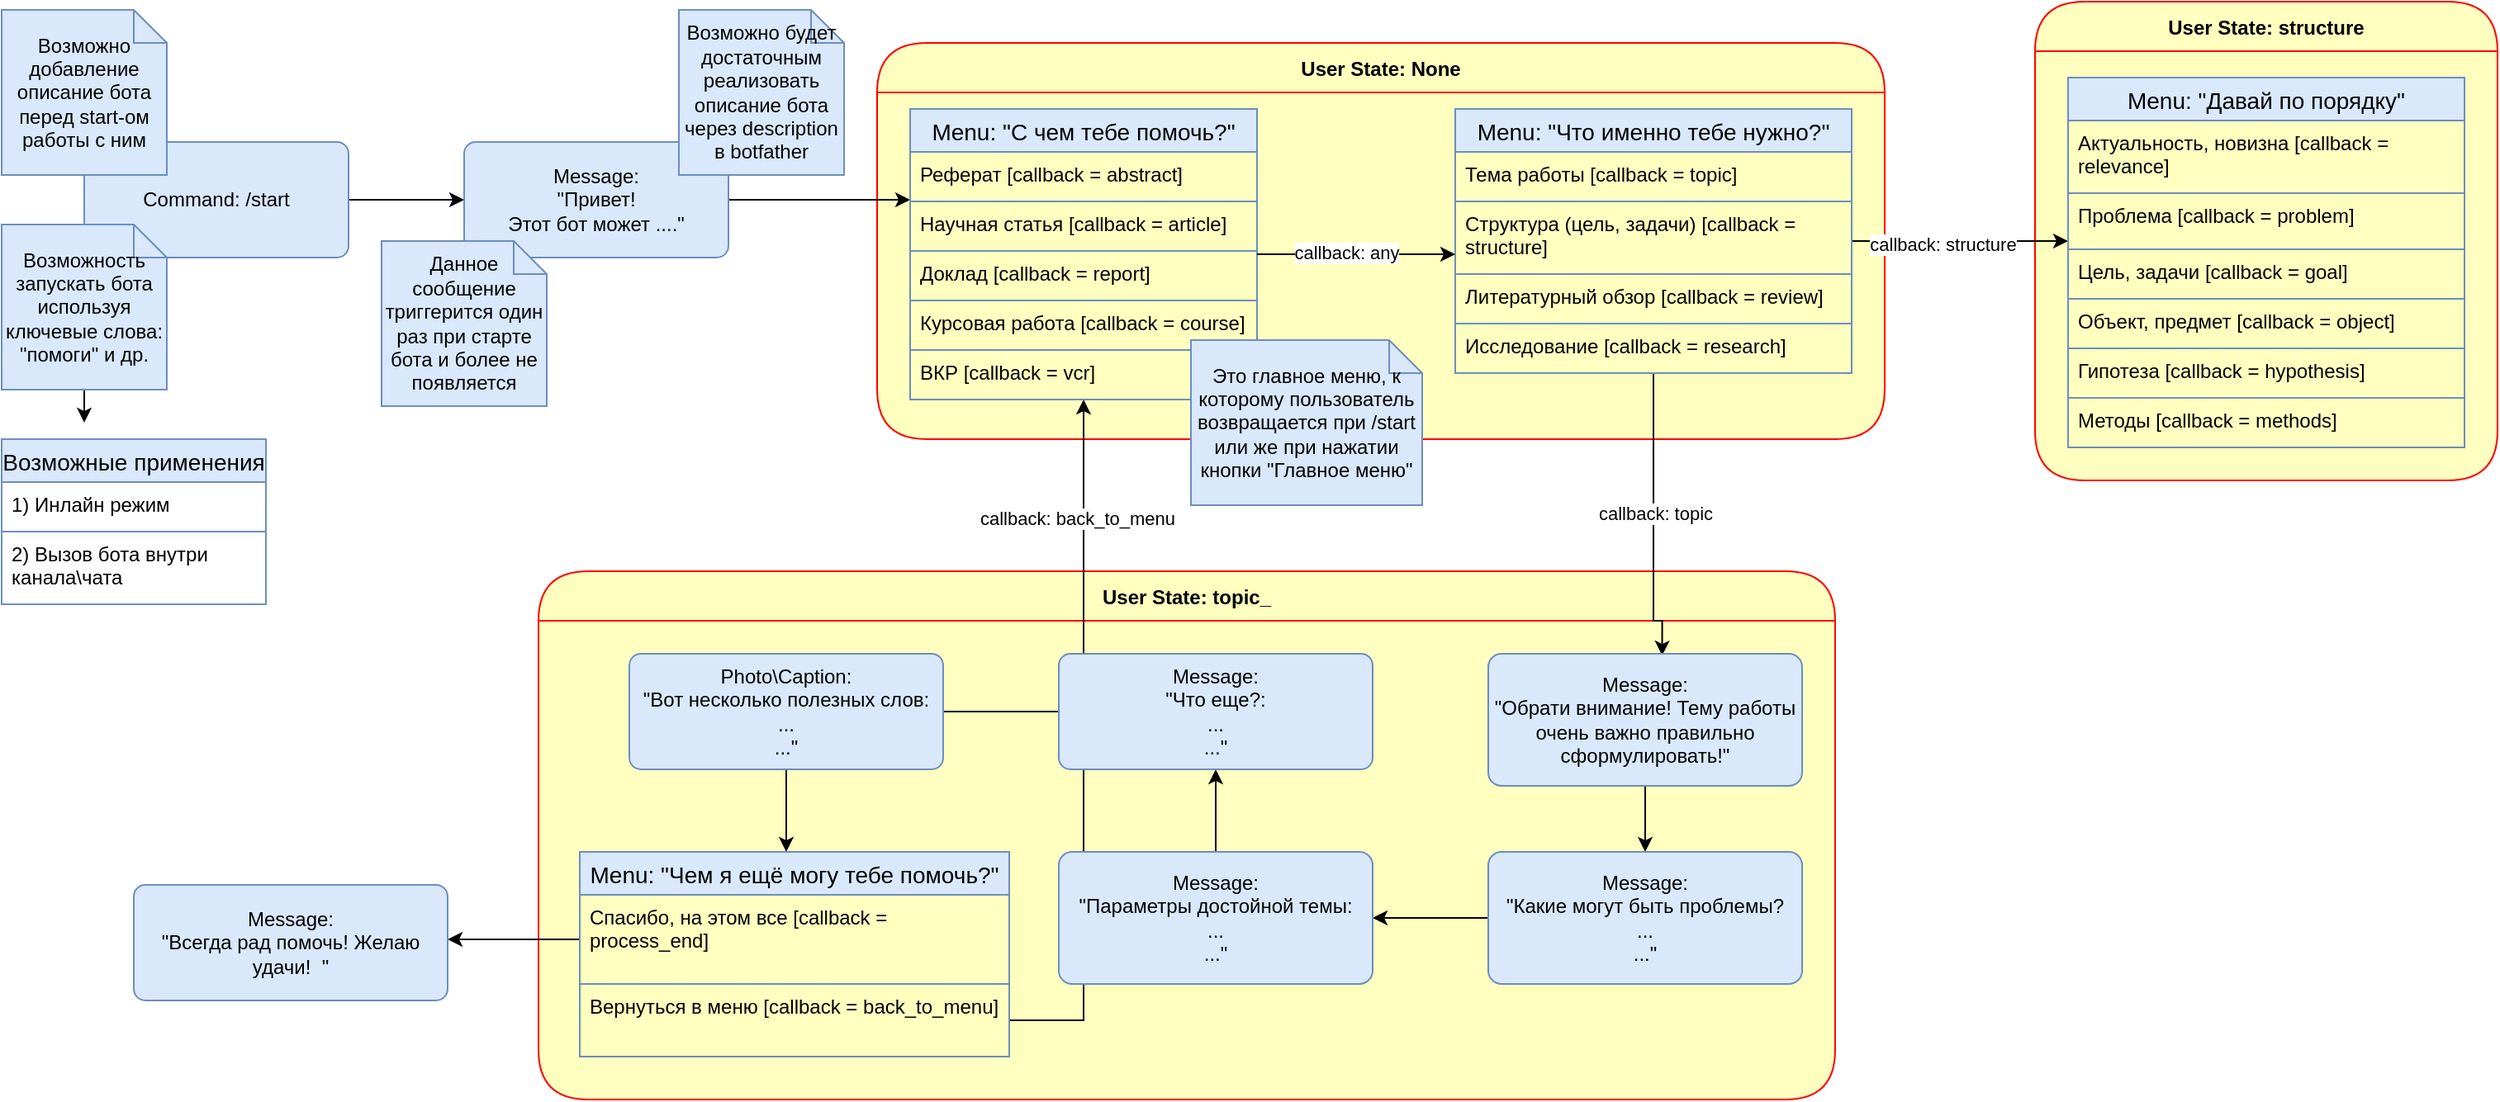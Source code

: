 <mxfile version="22.1.11" type="github">
  <diagram name="Страница — 1" id="bBnwiWEpFWaJWLRflJb5">
    <mxGraphModel dx="878" dy="538" grid="1" gridSize="10" guides="1" tooltips="1" connect="1" arrows="1" fold="1" page="1" pageScale="1" pageWidth="827" pageHeight="1169" math="0" shadow="0">
      <root>
        <mxCell id="0" />
        <mxCell id="1" parent="0" />
        <mxCell id="bCp8vL0oqEaVXwoQY5vh-76" value="User State: topic_" style="swimlane;fontStyle=1;align=center;verticalAlign=middle;childLayout=stackLayout;horizontal=1;startSize=30;horizontalStack=0;resizeParent=0;resizeLast=1;container=0;fontColor=#000000;collapsible=0;rounded=1;arcSize=50;strokeColor=#ff0000;fillColor=#ffffc0;swimlaneFillColor=#ffffc0;dropTarget=0;" vertex="1" parent="1">
          <mxGeometry x="335" y="420" width="785" height="320" as="geometry" />
        </mxCell>
        <mxCell id="bCp8vL0oqEaVXwoQY5vh-16" value="User State: None" style="swimlane;fontStyle=1;align=center;verticalAlign=middle;childLayout=stackLayout;horizontal=1;startSize=30;horizontalStack=0;resizeParent=0;resizeLast=1;container=0;fontColor=#000000;collapsible=0;rounded=1;arcSize=50;strokeColor=#ff0000;fillColor=#ffffc0;swimlaneFillColor=#ffffc0;dropTarget=0;" vertex="1" parent="1">
          <mxGeometry x="540" y="100" width="610" height="240" as="geometry" />
        </mxCell>
        <mxCell id="bCp8vL0oqEaVXwoQY5vh-72" style="edgeStyle=orthogonalEdgeStyle;rounded=0;orthogonalLoop=1;jettySize=auto;html=1;" edge="1" parent="1" source="bCp8vL0oqEaVXwoQY5vh-69" target="bCp8vL0oqEaVXwoQY5vh-6">
          <mxGeometry relative="1" as="geometry" />
        </mxCell>
        <mxCell id="bCp8vL0oqEaVXwoQY5vh-73" value="callback: back_to_menu&lt;br&gt;" style="edgeLabel;html=1;align=center;verticalAlign=middle;resizable=0;points=[];" vertex="1" connectable="0" parent="bCp8vL0oqEaVXwoQY5vh-72">
          <mxGeometry x="0.658" y="4" relative="1" as="geometry">
            <mxPoint as="offset" />
          </mxGeometry>
        </mxCell>
        <mxCell id="bCp8vL0oqEaVXwoQY5vh-1" style="edgeStyle=orthogonalEdgeStyle;rounded=0;orthogonalLoop=1;jettySize=auto;html=1;" edge="1" parent="1" source="ioY3EiMOHNlyp7GejzbB-10">
          <mxGeometry relative="1" as="geometry">
            <mxPoint x="290" y="195" as="targetPoint" />
          </mxGeometry>
        </mxCell>
        <mxCell id="ioY3EiMOHNlyp7GejzbB-10" value="Command: /start" style="rounded=1;arcSize=10;whiteSpace=wrap;html=1;align=center;fillColor=#dae8fc;strokeColor=#6c8ebf;gradientColor=none;" parent="1" vertex="1">
          <mxGeometry x="60" y="160" width="160" height="70" as="geometry" />
        </mxCell>
        <mxCell id="ioY3EiMOHNlyp7GejzbB-11" value="Возможно добавление описание бота перед start-ом работы с ним" style="shape=note;size=20;whiteSpace=wrap;html=1;fillColor=#dae8fc;strokeColor=#6c8ebf;" parent="1" vertex="1">
          <mxGeometry x="10" y="80" width="100" height="100" as="geometry" />
        </mxCell>
        <mxCell id="ioY3EiMOHNlyp7GejzbB-17" style="edgeStyle=orthogonalEdgeStyle;rounded=0;orthogonalLoop=1;jettySize=auto;html=1;" parent="1" source="ioY3EiMOHNlyp7GejzbB-12" edge="1">
          <mxGeometry relative="1" as="geometry">
            <mxPoint x="60" y="330" as="targetPoint" />
          </mxGeometry>
        </mxCell>
        <mxCell id="ioY3EiMOHNlyp7GejzbB-12" value="Возможность запускать бота используя ключевые слова:&lt;br&gt;&quot;помоги&quot; и др." style="shape=note;size=20;whiteSpace=wrap;html=1;fillColor=#dae8fc;strokeColor=#6c8ebf;" parent="1" vertex="1">
          <mxGeometry x="10" y="210" width="100" height="100" as="geometry" />
        </mxCell>
        <mxCell id="ioY3EiMOHNlyp7GejzbB-19" value="Возможные применения" style="swimlane;fontStyle=0;childLayout=stackLayout;horizontal=1;startSize=26;horizontalStack=0;resizeParent=1;resizeParentMax=0;resizeLast=0;collapsible=1;marginBottom=0;align=center;fontSize=14;fillColor=#dae8fc;strokeColor=#6c8ebf;" parent="1" vertex="1">
          <mxGeometry x="10" y="340" width="160" height="100" as="geometry" />
        </mxCell>
        <mxCell id="ioY3EiMOHNlyp7GejzbB-20" value="1) Инлайн режим" style="text;strokeColor=#6c8ebf;fillColor=none;spacingLeft=4;spacingRight=4;overflow=hidden;rotatable=0;points=[[0,0.5],[1,0.5]];portConstraint=eastwest;fontSize=12;whiteSpace=wrap;html=1;" parent="ioY3EiMOHNlyp7GejzbB-19" vertex="1">
          <mxGeometry y="26" width="160" height="30" as="geometry" />
        </mxCell>
        <mxCell id="ioY3EiMOHNlyp7GejzbB-21" value="2) Вызов бота внутри канала\чата" style="text;strokeColor=none;fillColor=none;spacingLeft=4;spacingRight=4;overflow=hidden;rotatable=0;points=[[0,0.5],[1,0.5]];portConstraint=eastwest;fontSize=12;whiteSpace=wrap;html=1;" parent="ioY3EiMOHNlyp7GejzbB-19" vertex="1">
          <mxGeometry y="56" width="160" height="44" as="geometry" />
        </mxCell>
        <mxCell id="bCp8vL0oqEaVXwoQY5vh-5" style="edgeStyle=orthogonalEdgeStyle;rounded=0;orthogonalLoop=1;jettySize=auto;html=1;" edge="1" parent="1" source="bCp8vL0oqEaVXwoQY5vh-2">
          <mxGeometry relative="1" as="geometry">
            <mxPoint x="560" y="195" as="targetPoint" />
          </mxGeometry>
        </mxCell>
        <mxCell id="bCp8vL0oqEaVXwoQY5vh-2" value="Message:&lt;br&gt;&quot;Привет!&lt;br&gt;Этот бот может ....&quot;" style="rounded=1;arcSize=10;whiteSpace=wrap;html=1;align=center;fillColor=#dae8fc;strokeColor=#6c8ebf;gradientColor=none;" vertex="1" parent="1">
          <mxGeometry x="290" y="160" width="160" height="70" as="geometry" />
        </mxCell>
        <mxCell id="bCp8vL0oqEaVXwoQY5vh-3" value="Данное сообщение триггерится один раз при старте бота и более не появляется" style="shape=note;size=20;whiteSpace=wrap;html=1;fillColor=#dae8fc;strokeColor=#6c8ebf;" vertex="1" parent="1">
          <mxGeometry x="240" y="220" width="100" height="100" as="geometry" />
        </mxCell>
        <mxCell id="bCp8vL0oqEaVXwoQY5vh-4" value="Возможно будет достаточным реализовать описание бота через description в botfather" style="shape=note;size=20;whiteSpace=wrap;html=1;fillColor=#dae8fc;strokeColor=#6c8ebf;" vertex="1" parent="1">
          <mxGeometry x="420" y="80" width="100" height="100" as="geometry" />
        </mxCell>
        <mxCell id="bCp8vL0oqEaVXwoQY5vh-6" value="Menu: &quot;С чем тебе помочь?&quot;" style="swimlane;fontStyle=0;childLayout=stackLayout;horizontal=1;startSize=26;horizontalStack=0;resizeParent=1;resizeParentMax=0;resizeLast=0;collapsible=1;marginBottom=0;align=center;fontSize=14;fillColor=#dae8fc;strokeColor=#6c8ebf;" vertex="1" parent="1">
          <mxGeometry x="560" y="140" width="210" height="176" as="geometry" />
        </mxCell>
        <mxCell id="bCp8vL0oqEaVXwoQY5vh-7" value="Реферат [callback = abstract]" style="text;strokeColor=#6c8ebf;fillColor=none;spacingLeft=4;spacingRight=4;overflow=hidden;rotatable=0;points=[[0,0.5],[1,0.5]];portConstraint=eastwest;fontSize=12;whiteSpace=wrap;html=1;" vertex="1" parent="bCp8vL0oqEaVXwoQY5vh-6">
          <mxGeometry y="26" width="210" height="30" as="geometry" />
        </mxCell>
        <mxCell id="bCp8vL0oqEaVXwoQY5vh-8" value="Научная статья [callback = article]" style="text;strokeColor=#6c8ebf;fillColor=none;spacingLeft=4;spacingRight=4;overflow=hidden;rotatable=0;points=[[0,0.5],[1,0.5]];portConstraint=eastwest;fontSize=12;whiteSpace=wrap;html=1;" vertex="1" parent="bCp8vL0oqEaVXwoQY5vh-6">
          <mxGeometry y="56" width="210" height="30" as="geometry" />
        </mxCell>
        <mxCell id="bCp8vL0oqEaVXwoQY5vh-9" value="Доклад [callback = report]" style="text;strokeColor=#6c8ebf;fillColor=none;spacingLeft=4;spacingRight=4;overflow=hidden;rotatable=0;points=[[0,0.5],[1,0.5]];portConstraint=eastwest;fontSize=12;whiteSpace=wrap;html=1;" vertex="1" parent="bCp8vL0oqEaVXwoQY5vh-6">
          <mxGeometry y="86" width="210" height="30" as="geometry" />
        </mxCell>
        <mxCell id="bCp8vL0oqEaVXwoQY5vh-12" value="Курсовая работа [callback = course]" style="text;strokeColor=#6c8ebf;fillColor=none;spacingLeft=4;spacingRight=4;overflow=hidden;rotatable=0;points=[[0,0.5],[1,0.5]];portConstraint=eastwest;fontSize=12;whiteSpace=wrap;html=1;" vertex="1" parent="bCp8vL0oqEaVXwoQY5vh-6">
          <mxGeometry y="116" width="210" height="30" as="geometry" />
        </mxCell>
        <mxCell id="bCp8vL0oqEaVXwoQY5vh-11" value="ВКР [callback = vcr]" style="text;strokeColor=#6c8ebf;fillColor=none;spacingLeft=4;spacingRight=4;overflow=hidden;rotatable=0;points=[[0,0.5],[1,0.5]];portConstraint=eastwest;fontSize=12;whiteSpace=wrap;html=1;" vertex="1" parent="bCp8vL0oqEaVXwoQY5vh-6">
          <mxGeometry y="146" width="210" height="30" as="geometry" />
        </mxCell>
        <mxCell id="bCp8vL0oqEaVXwoQY5vh-15" value="Это главное меню, к которому пользователь возвращается при /start или же при нажатии кнопки &quot;Главное меню&quot;" style="shape=note;size=20;whiteSpace=wrap;html=1;fillColor=#dae8fc;strokeColor=#6c8ebf;" vertex="1" parent="1">
          <mxGeometry x="730" y="280" width="140" height="100" as="geometry" />
        </mxCell>
        <mxCell id="bCp8vL0oqEaVXwoQY5vh-32" value="User State: structure" style="swimlane;fontStyle=1;align=center;verticalAlign=middle;childLayout=stackLayout;horizontal=1;startSize=30;horizontalStack=0;resizeParent=0;resizeLast=1;container=0;fontColor=#000000;collapsible=0;rounded=1;arcSize=50;strokeColor=#ff0000;fillColor=#ffffc0;swimlaneFillColor=#ffffc0;dropTarget=0;" vertex="1" parent="1">
          <mxGeometry x="1241" y="75" width="280" height="290" as="geometry" />
        </mxCell>
        <mxCell id="bCp8vL0oqEaVXwoQY5vh-33" style="edgeStyle=orthogonalEdgeStyle;rounded=0;orthogonalLoop=1;jettySize=auto;html=1;" edge="1" parent="1" source="bCp8vL0oqEaVXwoQY5vh-26" target="bCp8vL0oqEaVXwoQY5vh-34">
          <mxGeometry relative="1" as="geometry">
            <mxPoint x="1200" y="220" as="targetPoint" />
            <Array as="points">
              <mxPoint x="1200" y="220" />
              <mxPoint x="1200" y="220" />
            </Array>
          </mxGeometry>
        </mxCell>
        <mxCell id="bCp8vL0oqEaVXwoQY5vh-43" value="callback: structure&lt;br&gt;" style="edgeLabel;html=1;align=center;verticalAlign=middle;resizable=0;points=[];" vertex="1" connectable="0" parent="bCp8vL0oqEaVXwoQY5vh-33">
          <mxGeometry x="-0.162" y="-2" relative="1" as="geometry">
            <mxPoint as="offset" />
          </mxGeometry>
        </mxCell>
        <mxCell id="bCp8vL0oqEaVXwoQY5vh-45" style="edgeStyle=orthogonalEdgeStyle;rounded=0;orthogonalLoop=1;jettySize=auto;html=1;entryX=0.554;entryY=0.013;entryDx=0;entryDy=0;entryPerimeter=0;" edge="1" parent="1" source="bCp8vL0oqEaVXwoQY5vh-26" target="bCp8vL0oqEaVXwoQY5vh-52">
          <mxGeometry relative="1" as="geometry">
            <mxPoint x="1010" y="410" as="targetPoint" />
            <Array as="points">
              <mxPoint x="1010" y="450" />
              <mxPoint x="1015" y="450" />
            </Array>
          </mxGeometry>
        </mxCell>
        <mxCell id="bCp8vL0oqEaVXwoQY5vh-51" value="callback: topic&lt;br&gt;" style="edgeLabel;html=1;align=center;verticalAlign=middle;resizable=0;points=[];" vertex="1" connectable="0" parent="bCp8vL0oqEaVXwoQY5vh-45">
          <mxGeometry x="-0.041" y="1" relative="1" as="geometry">
            <mxPoint as="offset" />
          </mxGeometry>
        </mxCell>
        <mxCell id="bCp8vL0oqEaVXwoQY5vh-26" value="Menu: &quot;Что именно тебе нужно?&quot;" style="swimlane;fontStyle=0;childLayout=stackLayout;horizontal=1;startSize=26;horizontalStack=0;resizeParent=1;resizeParentMax=0;resizeLast=0;collapsible=1;marginBottom=0;align=center;fontSize=14;fillColor=#dae8fc;strokeColor=#6c8ebf;" vertex="1" parent="1">
          <mxGeometry x="890" y="140" width="240" height="160" as="geometry" />
        </mxCell>
        <mxCell id="bCp8vL0oqEaVXwoQY5vh-27" value="Тема работы [callback = topic]" style="text;strokeColor=#6c8ebf;fillColor=none;spacingLeft=4;spacingRight=4;overflow=hidden;rotatable=0;points=[[0,0.5],[1,0.5]];portConstraint=eastwest;fontSize=12;whiteSpace=wrap;html=1;" vertex="1" parent="bCp8vL0oqEaVXwoQY5vh-26">
          <mxGeometry y="26" width="240" height="30" as="geometry" />
        </mxCell>
        <mxCell id="bCp8vL0oqEaVXwoQY5vh-28" value="Структура (цель, задачи) [callback = structure]" style="text;strokeColor=#6c8ebf;fillColor=none;spacingLeft=4;spacingRight=4;overflow=hidden;rotatable=0;points=[[0,0.5],[1,0.5]];portConstraint=eastwest;fontSize=12;whiteSpace=wrap;html=1;" vertex="1" parent="bCp8vL0oqEaVXwoQY5vh-26">
          <mxGeometry y="56" width="240" height="44" as="geometry" />
        </mxCell>
        <mxCell id="bCp8vL0oqEaVXwoQY5vh-29" value="Литературный обзор [callback = review]" style="text;strokeColor=#6c8ebf;fillColor=none;spacingLeft=4;spacingRight=4;overflow=hidden;rotatable=0;points=[[0,0.5],[1,0.5]];portConstraint=eastwest;fontSize=12;whiteSpace=wrap;html=1;" vertex="1" parent="bCp8vL0oqEaVXwoQY5vh-26">
          <mxGeometry y="100" width="240" height="30" as="geometry" />
        </mxCell>
        <mxCell id="bCp8vL0oqEaVXwoQY5vh-30" value="Исследование [callback = research]&amp;nbsp;" style="text;strokeColor=#6c8ebf;fillColor=none;spacingLeft=4;spacingRight=4;overflow=hidden;rotatable=0;points=[[0,0.5],[1,0.5]];portConstraint=eastwest;fontSize=12;whiteSpace=wrap;html=1;" vertex="1" parent="bCp8vL0oqEaVXwoQY5vh-26">
          <mxGeometry y="130" width="240" height="30" as="geometry" />
        </mxCell>
        <mxCell id="bCp8vL0oqEaVXwoQY5vh-34" value="Menu: &quot;Давай по порядку&quot;" style="swimlane;fontStyle=0;childLayout=stackLayout;horizontal=1;startSize=26;horizontalStack=0;resizeParent=1;resizeParentMax=0;resizeLast=0;collapsible=1;marginBottom=0;align=center;fontSize=14;fillColor=#dae8fc;strokeColor=#6c8ebf;" vertex="1" parent="1">
          <mxGeometry x="1261" y="121" width="240" height="224" as="geometry" />
        </mxCell>
        <mxCell id="bCp8vL0oqEaVXwoQY5vh-35" value="Актуальность, новизна [callback = relevance]&amp;nbsp;" style="text;strokeColor=#6c8ebf;fillColor=none;spacingLeft=4;spacingRight=4;overflow=hidden;rotatable=0;points=[[0,0.5],[1,0.5]];portConstraint=eastwest;fontSize=12;whiteSpace=wrap;html=1;" vertex="1" parent="bCp8vL0oqEaVXwoQY5vh-34">
          <mxGeometry y="26" width="240" height="44" as="geometry" />
        </mxCell>
        <mxCell id="bCp8vL0oqEaVXwoQY5vh-36" value="Проблема [callback = problem]" style="text;strokeColor=#6c8ebf;fillColor=none;spacingLeft=4;spacingRight=4;overflow=hidden;rotatable=0;points=[[0,0.5],[1,0.5]];portConstraint=eastwest;fontSize=12;whiteSpace=wrap;html=1;" vertex="1" parent="bCp8vL0oqEaVXwoQY5vh-34">
          <mxGeometry y="70" width="240" height="34" as="geometry" />
        </mxCell>
        <mxCell id="bCp8vL0oqEaVXwoQY5vh-37" value="Цель, задачи [callback = goal]" style="text;strokeColor=#6c8ebf;fillColor=none;spacingLeft=4;spacingRight=4;overflow=hidden;rotatable=0;points=[[0,0.5],[1,0.5]];portConstraint=eastwest;fontSize=12;whiteSpace=wrap;html=1;" vertex="1" parent="bCp8vL0oqEaVXwoQY5vh-34">
          <mxGeometry y="104" width="240" height="30" as="geometry" />
        </mxCell>
        <mxCell id="bCp8vL0oqEaVXwoQY5vh-38" value="Объект, предмет [callback = object]" style="text;strokeColor=#6c8ebf;fillColor=none;spacingLeft=4;spacingRight=4;overflow=hidden;rotatable=0;points=[[0,0.5],[1,0.5]];portConstraint=eastwest;fontSize=12;whiteSpace=wrap;html=1;" vertex="1" parent="bCp8vL0oqEaVXwoQY5vh-34">
          <mxGeometry y="134" width="240" height="30" as="geometry" />
        </mxCell>
        <mxCell id="bCp8vL0oqEaVXwoQY5vh-41" value="Гипотеза [callback =&amp;nbsp;hypothesis]" style="text;strokeColor=#6c8ebf;fillColor=none;spacingLeft=4;spacingRight=4;overflow=hidden;rotatable=0;points=[[0,0.5],[1,0.5]];portConstraint=eastwest;fontSize=12;whiteSpace=wrap;html=1;" vertex="1" parent="bCp8vL0oqEaVXwoQY5vh-34">
          <mxGeometry y="164" width="240" height="30" as="geometry" />
        </mxCell>
        <mxCell id="bCp8vL0oqEaVXwoQY5vh-40" value="Методы [callback = methods]" style="text;strokeColor=#6c8ebf;fillColor=none;spacingLeft=4;spacingRight=4;overflow=hidden;rotatable=0;points=[[0,0.5],[1,0.5]];portConstraint=eastwest;fontSize=12;whiteSpace=wrap;html=1;" vertex="1" parent="bCp8vL0oqEaVXwoQY5vh-34">
          <mxGeometry y="194" width="240" height="30" as="geometry" />
        </mxCell>
        <mxCell id="bCp8vL0oqEaVXwoQY5vh-25" style="edgeStyle=orthogonalEdgeStyle;rounded=0;orthogonalLoop=1;jettySize=auto;html=1;" edge="1" parent="1" source="bCp8vL0oqEaVXwoQY5vh-6" target="bCp8vL0oqEaVXwoQY5vh-26">
          <mxGeometry relative="1" as="geometry">
            <mxPoint x="890" y="228.0" as="targetPoint" />
            <Array as="points">
              <mxPoint x="870" y="228" />
              <mxPoint x="870" y="228" />
            </Array>
          </mxGeometry>
        </mxCell>
        <mxCell id="bCp8vL0oqEaVXwoQY5vh-42" value="callback: any" style="edgeLabel;html=1;align=center;verticalAlign=middle;resizable=0;points=[];" vertex="1" connectable="0" parent="bCp8vL0oqEaVXwoQY5vh-25">
          <mxGeometry x="-0.099" y="1" relative="1" as="geometry">
            <mxPoint as="offset" />
          </mxGeometry>
        </mxCell>
        <mxCell id="bCp8vL0oqEaVXwoQY5vh-54" style="edgeStyle=orthogonalEdgeStyle;rounded=0;orthogonalLoop=1;jettySize=auto;html=1;entryX=0.5;entryY=0;entryDx=0;entryDy=0;" edge="1" parent="1" source="bCp8vL0oqEaVXwoQY5vh-52" target="bCp8vL0oqEaVXwoQY5vh-53">
          <mxGeometry relative="1" as="geometry" />
        </mxCell>
        <mxCell id="bCp8vL0oqEaVXwoQY5vh-52" value="Message:&lt;br&gt;&quot;Обрати внимание! Тему работы очень важно правильно сформулировать!&quot;" style="rounded=1;arcSize=10;whiteSpace=wrap;html=1;align=center;fillColor=#dae8fc;strokeColor=#6c8ebf;gradientColor=none;" vertex="1" parent="1">
          <mxGeometry x="910" y="470" width="190" height="80" as="geometry" />
        </mxCell>
        <mxCell id="bCp8vL0oqEaVXwoQY5vh-57" style="edgeStyle=orthogonalEdgeStyle;rounded=0;orthogonalLoop=1;jettySize=auto;html=1;" edge="1" parent="1" source="bCp8vL0oqEaVXwoQY5vh-53">
          <mxGeometry relative="1" as="geometry">
            <mxPoint x="840" y="630" as="targetPoint" />
          </mxGeometry>
        </mxCell>
        <mxCell id="bCp8vL0oqEaVXwoQY5vh-53" value="Message:&lt;br&gt;&quot;Какие могут быть проблемы?&lt;br&gt;...&lt;br&gt;...&quot;" style="rounded=1;arcSize=10;whiteSpace=wrap;html=1;align=center;fillColor=#dae8fc;strokeColor=#6c8ebf;gradientColor=none;" vertex="1" parent="1">
          <mxGeometry x="910" y="590" width="190" height="80" as="geometry" />
        </mxCell>
        <mxCell id="bCp8vL0oqEaVXwoQY5vh-61" style="edgeStyle=orthogonalEdgeStyle;rounded=0;orthogonalLoop=1;jettySize=auto;html=1;entryX=0.5;entryY=1;entryDx=0;entryDy=0;" edge="1" parent="1" source="bCp8vL0oqEaVXwoQY5vh-58" target="bCp8vL0oqEaVXwoQY5vh-59">
          <mxGeometry relative="1" as="geometry" />
        </mxCell>
        <mxCell id="bCp8vL0oqEaVXwoQY5vh-58" value="Message:&lt;br&gt;&quot;Параметры достойной темы:&lt;br&gt;...&lt;br&gt;...&quot;" style="rounded=1;arcSize=10;whiteSpace=wrap;html=1;align=center;fillColor=#dae8fc;strokeColor=#6c8ebf;gradientColor=none;" vertex="1" parent="1">
          <mxGeometry x="650" y="590" width="190" height="80" as="geometry" />
        </mxCell>
        <mxCell id="bCp8vL0oqEaVXwoQY5vh-62" style="edgeStyle=orthogonalEdgeStyle;rounded=0;orthogonalLoop=1;jettySize=auto;html=1;" edge="1" parent="1" source="bCp8vL0oqEaVXwoQY5vh-59">
          <mxGeometry relative="1" as="geometry">
            <mxPoint x="570" y="505" as="targetPoint" />
          </mxGeometry>
        </mxCell>
        <mxCell id="bCp8vL0oqEaVXwoQY5vh-59" value="Message:&lt;br&gt;&quot;Что еще?:&lt;br&gt;...&lt;br&gt;...&quot;" style="rounded=1;arcSize=10;whiteSpace=wrap;html=1;align=center;fillColor=#dae8fc;strokeColor=#6c8ebf;gradientColor=none;" vertex="1" parent="1">
          <mxGeometry x="650" y="470" width="190" height="70" as="geometry" />
        </mxCell>
        <mxCell id="bCp8vL0oqEaVXwoQY5vh-66" style="edgeStyle=orthogonalEdgeStyle;rounded=0;orthogonalLoop=1;jettySize=auto;html=1;entryX=0.5;entryY=0;entryDx=0;entryDy=0;" edge="1" parent="1" source="bCp8vL0oqEaVXwoQY5vh-63">
          <mxGeometry relative="1" as="geometry">
            <mxPoint x="485" y="590" as="targetPoint" />
          </mxGeometry>
        </mxCell>
        <mxCell id="bCp8vL0oqEaVXwoQY5vh-63" value="Photo\Caption:&lt;br&gt;&quot;Вот несколько полезных слов:&lt;br&gt;...&lt;br&gt;...&quot;" style="rounded=1;arcSize=10;whiteSpace=wrap;html=1;align=center;fillColor=#dae8fc;strokeColor=#6c8ebf;gradientColor=none;" vertex="1" parent="1">
          <mxGeometry x="390" y="470" width="190" height="70" as="geometry" />
        </mxCell>
        <mxCell id="bCp8vL0oqEaVXwoQY5vh-67" value="Menu: &quot;Чем я ещё могу тебе помочь?&quot;" style="swimlane;fontStyle=0;childLayout=stackLayout;horizontal=1;startSize=26;horizontalStack=0;resizeParent=1;resizeParentMax=0;resizeLast=0;collapsible=1;marginBottom=0;align=center;fontSize=14;fillColor=#dae8fc;strokeColor=#6c8ebf;" vertex="1" parent="1">
          <mxGeometry x="360" y="590" width="260" height="124" as="geometry" />
        </mxCell>
        <mxCell id="bCp8vL0oqEaVXwoQY5vh-74" style="edgeStyle=orthogonalEdgeStyle;rounded=0;orthogonalLoop=1;jettySize=auto;html=1;" edge="1" parent="bCp8vL0oqEaVXwoQY5vh-67" source="bCp8vL0oqEaVXwoQY5vh-68">
          <mxGeometry relative="1" as="geometry">
            <mxPoint x="-80" y="53.0" as="targetPoint" />
          </mxGeometry>
        </mxCell>
        <mxCell id="bCp8vL0oqEaVXwoQY5vh-68" value="Спасибо, на этом все [callback = process_end]" style="text;strokeColor=#6c8ebf;fillColor=none;spacingLeft=4;spacingRight=4;overflow=hidden;rotatable=0;points=[[0,0.5],[1,0.5]];portConstraint=eastwest;fontSize=12;whiteSpace=wrap;html=1;" vertex="1" parent="bCp8vL0oqEaVXwoQY5vh-67">
          <mxGeometry y="26" width="260" height="54" as="geometry" />
        </mxCell>
        <mxCell id="bCp8vL0oqEaVXwoQY5vh-69" value="Вернуться в меню [callback = back_to_menu]" style="text;strokeColor=#6c8ebf;fillColor=none;spacingLeft=4;spacingRight=4;overflow=hidden;rotatable=0;points=[[0,0.5],[1,0.5]];portConstraint=eastwest;fontSize=12;whiteSpace=wrap;html=1;" vertex="1" parent="bCp8vL0oqEaVXwoQY5vh-67">
          <mxGeometry y="80" width="260" height="44" as="geometry" />
        </mxCell>
        <mxCell id="bCp8vL0oqEaVXwoQY5vh-75" value="Message:&lt;br&gt;&quot;Всегда рад помочь! Желаю удачи!&amp;nbsp; &quot;" style="rounded=1;arcSize=10;whiteSpace=wrap;html=1;align=center;fillColor=#dae8fc;strokeColor=#6c8ebf;gradientColor=none;" vertex="1" parent="1">
          <mxGeometry x="90" y="610" width="190" height="70" as="geometry" />
        </mxCell>
      </root>
    </mxGraphModel>
  </diagram>
</mxfile>

